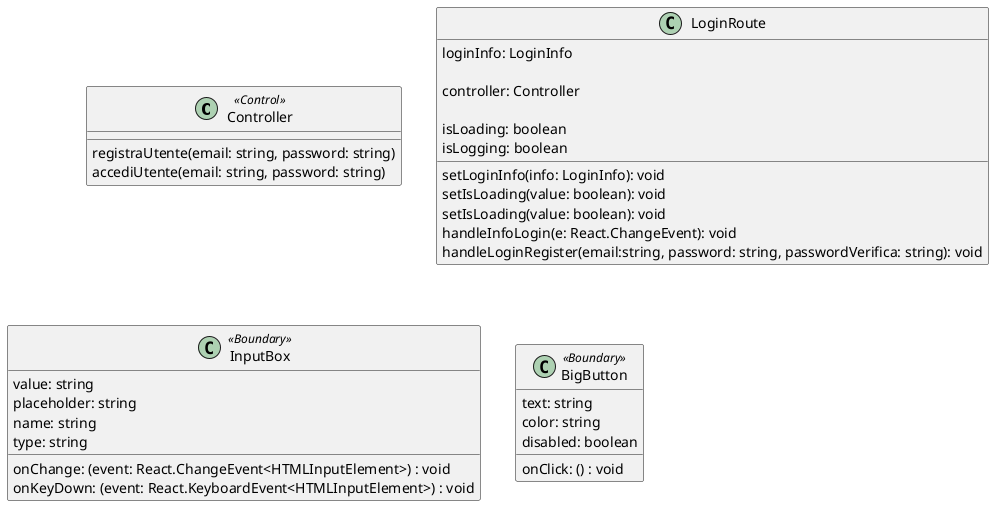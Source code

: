 @startuml login_route

class Controller <<Control>> {
  
  registraUtente(email: string, password: string)
  accediUtente(email: string, password: string)

}

class LoginRoute {
  loginInfo: LoginInfo
  setLoginInfo(info: LoginInfo): void

  controller: Controller

  isLoading: boolean
  isLogging: boolean

  setIsLoading(value: boolean): void
  setIsLoading(value: boolean): void


  handleInfoLogin(e: React.ChangeEvent): void
  handleLoginRegister(email:string, password: string, passwordVerifica: string): void

}

class InputBox <<Boundary>> {

	value: string
	placeholder: string
	name: string
	type: string
	onChange: (event: React.ChangeEvent<HTMLInputElement>) : void
	onKeyDown: (event: React.KeyboardEvent<HTMLInputElement>) : void

}

class BigButton <<Boundary>> {

  onClick: () : void
  text: string
  color: string
  disabled: boolean

}

@enduml
